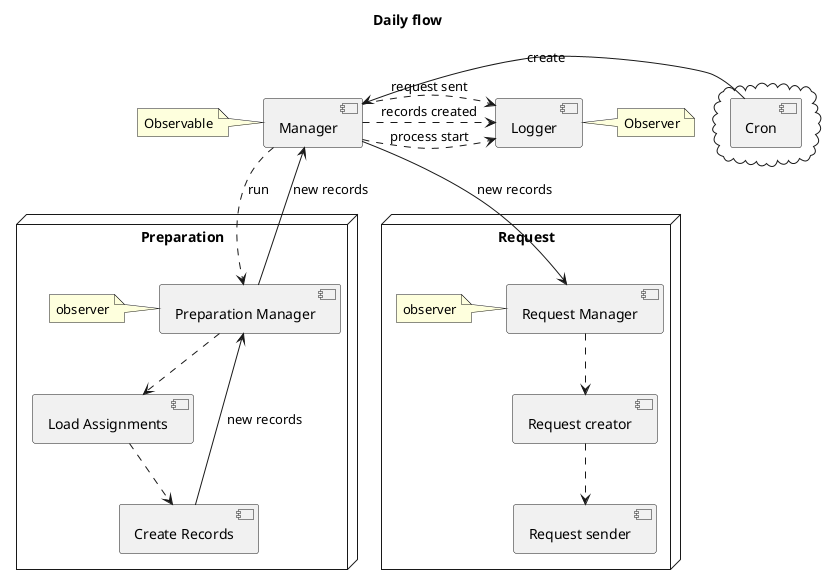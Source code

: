 @startuml
title Daily flow
cloud {
[Cron]
}

[Manager]
note left of [Manager] : Observable

[Logger]
note right of [Logger] : Observer

node "Preparation" {
[Preparation Manager] ..> [Load Assignments]
[Load Assignments] ..> [Create Records]
[Create Records] --> [Preparation Manager] : new records
note left of [Preparation Manager] : observer
}

node "Request" {
[Request Manager] ..> [Request creator]
[Request creator] ..> [Request sender]
note left of [Request Manager] : observer
}


[Cron] -> [Manager] : create


[Manager] ..> [Preparation Manager] : run
[Preparation Manager] --> [Manager] : new records
[Manager] --> [Request Manager] : new records

[Manager] .> [Logger] : process start
[Manager] .> [Logger] : records created
[Manager] .> [Logger] : request sent
@enduml
